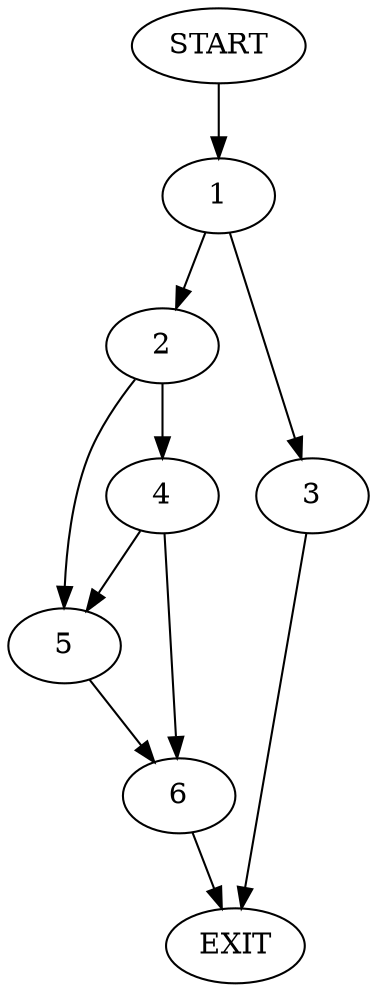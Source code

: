 digraph {
0 [label="START"]
7 [label="EXIT"]
0 -> 1
1 -> 2
1 -> 3
2 -> 4
2 -> 5
3 -> 7
5 -> 6
4 -> 5
4 -> 6
6 -> 7
}
